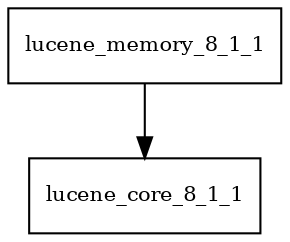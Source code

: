 digraph lucene_memory_8_1_1_dependencies {
  node [shape = box, fontsize=10.0];
  lucene_memory_8_1_1 -> lucene_core_8_1_1;
}
